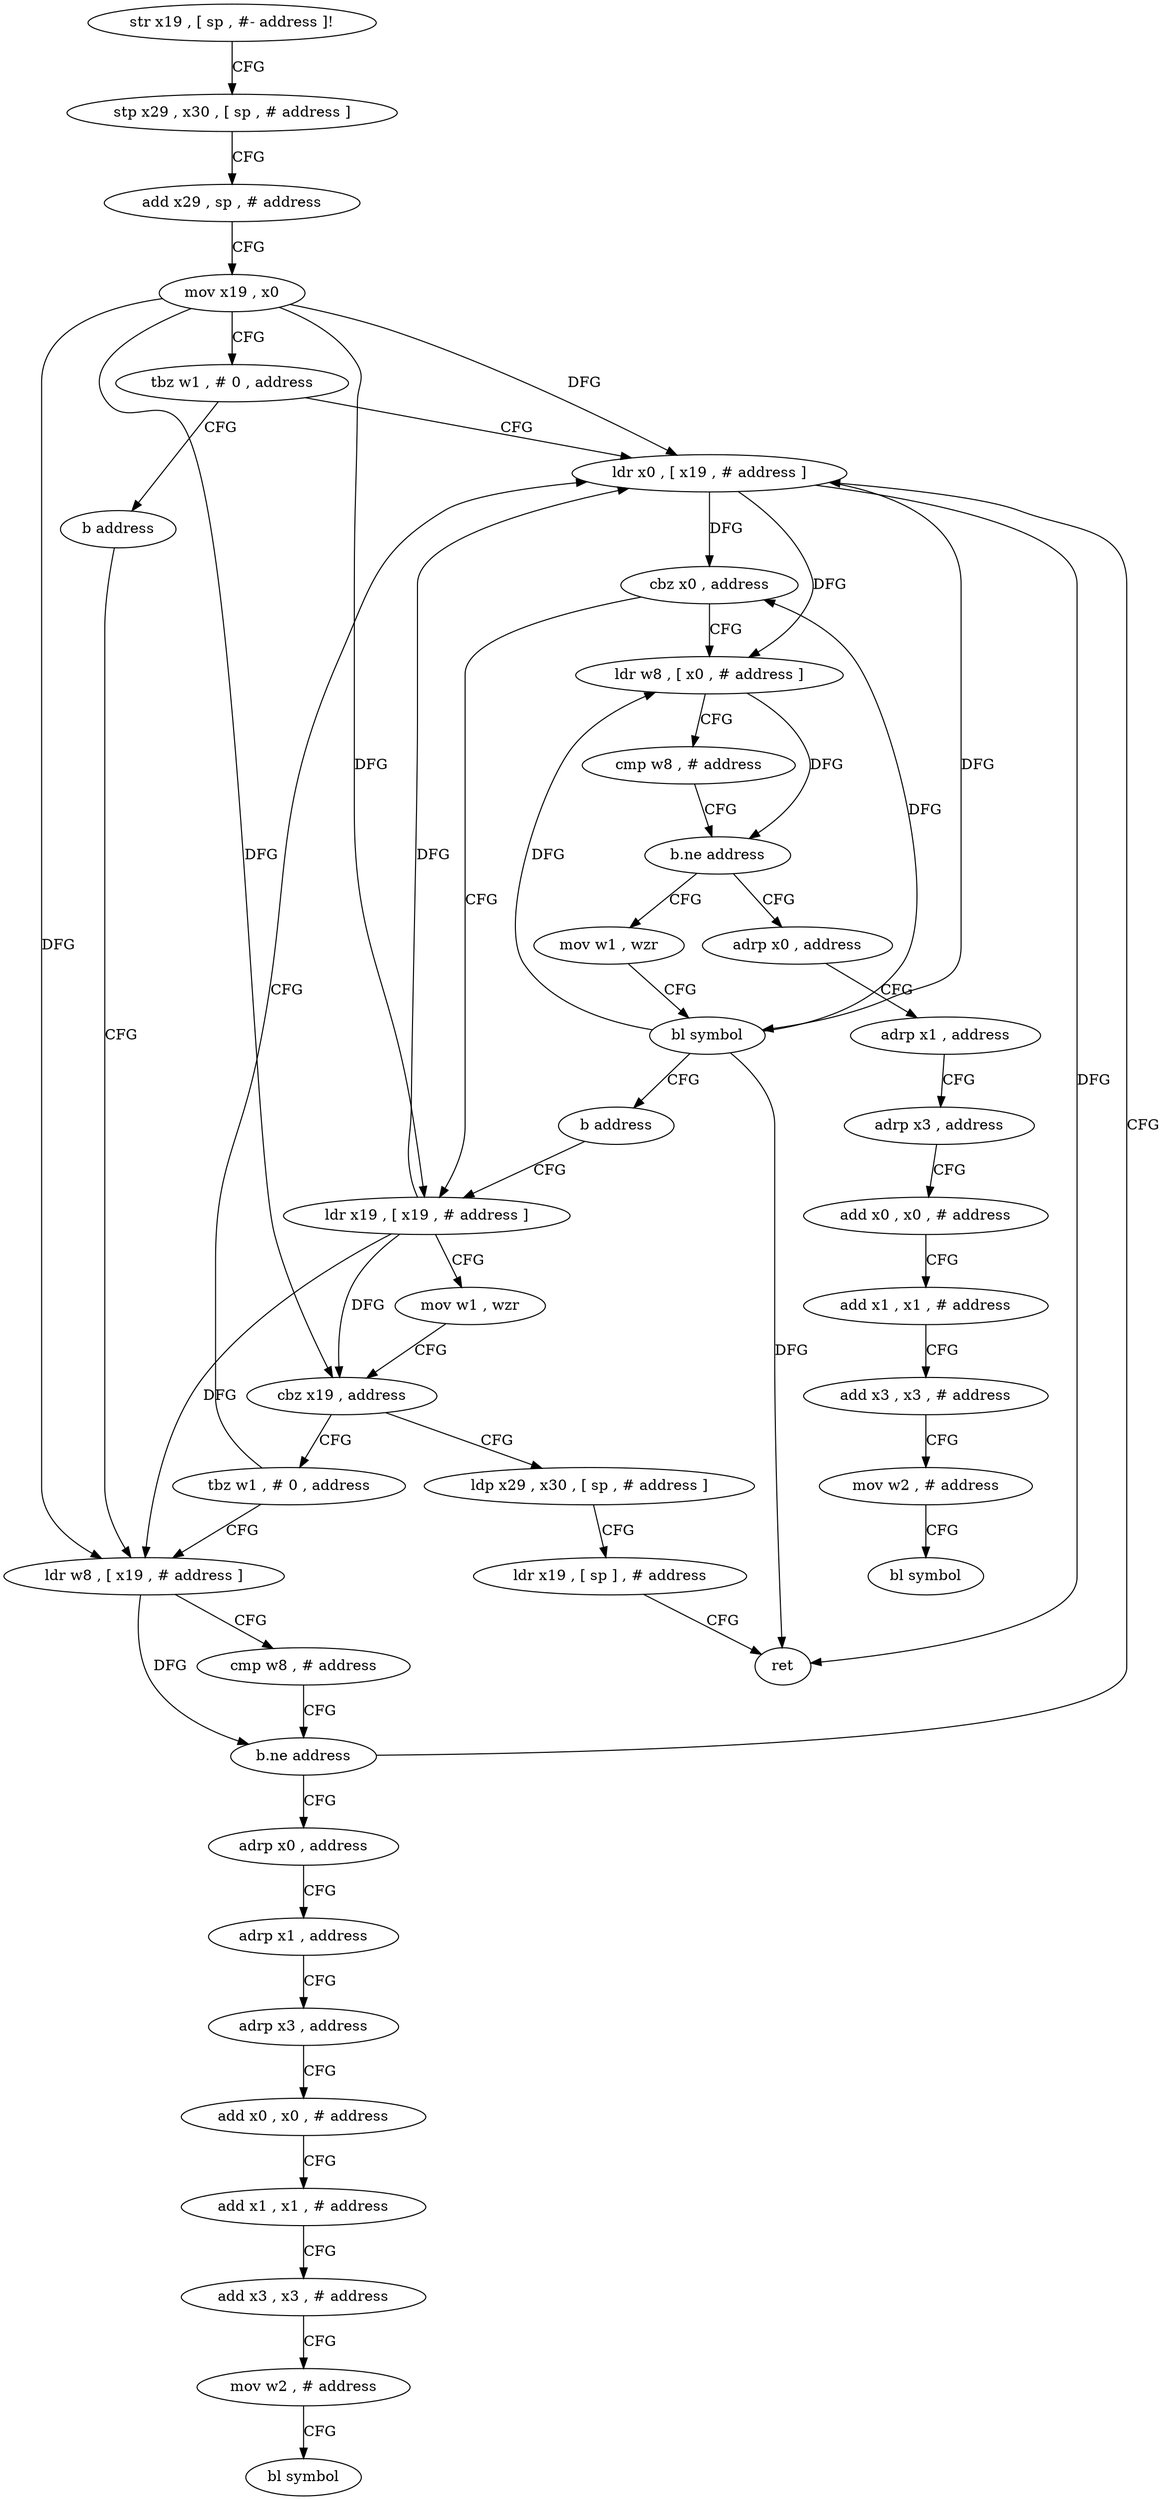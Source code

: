digraph "func" {
"4225152" [label = "str x19 , [ sp , #- address ]!" ]
"4225156" [label = "stp x29 , x30 , [ sp , # address ]" ]
"4225160" [label = "add x29 , sp , # address" ]
"4225164" [label = "mov x19 , x0" ]
"4225168" [label = "tbz w1 , # 0 , address" ]
"4225204" [label = "ldr x0 , [ x19 , # address ]" ]
"4225172" [label = "b address" ]
"4225208" [label = "cbz x0 , address" ]
"4225176" [label = "ldr x19 , [ x19 , # address ]" ]
"4225212" [label = "ldr w8 , [ x0 , # address ]" ]
"4225192" [label = "ldr w8 , [ x19 , # address ]" ]
"4225180" [label = "mov w1 , wzr" ]
"4225184" [label = "cbz x19 , address" ]
"4225236" [label = "ldp x29 , x30 , [ sp , # address ]" ]
"4225188" [label = "tbz w1 , # 0 , address" ]
"4225216" [label = "cmp w8 , # address" ]
"4225220" [label = "b.ne address" ]
"4225248" [label = "adrp x0 , address" ]
"4225224" [label = "mov w1 , wzr" ]
"4225196" [label = "cmp w8 , # address" ]
"4225200" [label = "b.ne address" ]
"4225280" [label = "adrp x0 , address" ]
"4225240" [label = "ldr x19 , [ sp ] , # address" ]
"4225244" [label = "ret" ]
"4225252" [label = "adrp x1 , address" ]
"4225256" [label = "adrp x3 , address" ]
"4225260" [label = "add x0 , x0 , # address" ]
"4225264" [label = "add x1 , x1 , # address" ]
"4225268" [label = "add x3 , x3 , # address" ]
"4225272" [label = "mov w2 , # address" ]
"4225276" [label = "bl symbol" ]
"4225228" [label = "bl symbol" ]
"4225232" [label = "b address" ]
"4225284" [label = "adrp x1 , address" ]
"4225288" [label = "adrp x3 , address" ]
"4225292" [label = "add x0 , x0 , # address" ]
"4225296" [label = "add x1 , x1 , # address" ]
"4225300" [label = "add x3 , x3 , # address" ]
"4225304" [label = "mov w2 , # address" ]
"4225308" [label = "bl symbol" ]
"4225152" -> "4225156" [ label = "CFG" ]
"4225156" -> "4225160" [ label = "CFG" ]
"4225160" -> "4225164" [ label = "CFG" ]
"4225164" -> "4225168" [ label = "CFG" ]
"4225164" -> "4225204" [ label = "DFG" ]
"4225164" -> "4225176" [ label = "DFG" ]
"4225164" -> "4225184" [ label = "DFG" ]
"4225164" -> "4225192" [ label = "DFG" ]
"4225168" -> "4225204" [ label = "CFG" ]
"4225168" -> "4225172" [ label = "CFG" ]
"4225204" -> "4225208" [ label = "DFG" ]
"4225204" -> "4225212" [ label = "DFG" ]
"4225204" -> "4225244" [ label = "DFG" ]
"4225204" -> "4225228" [ label = "DFG" ]
"4225172" -> "4225192" [ label = "CFG" ]
"4225208" -> "4225176" [ label = "CFG" ]
"4225208" -> "4225212" [ label = "CFG" ]
"4225176" -> "4225180" [ label = "CFG" ]
"4225176" -> "4225204" [ label = "DFG" ]
"4225176" -> "4225184" [ label = "DFG" ]
"4225176" -> "4225192" [ label = "DFG" ]
"4225212" -> "4225216" [ label = "CFG" ]
"4225212" -> "4225220" [ label = "DFG" ]
"4225192" -> "4225196" [ label = "CFG" ]
"4225192" -> "4225200" [ label = "DFG" ]
"4225180" -> "4225184" [ label = "CFG" ]
"4225184" -> "4225236" [ label = "CFG" ]
"4225184" -> "4225188" [ label = "CFG" ]
"4225236" -> "4225240" [ label = "CFG" ]
"4225188" -> "4225204" [ label = "CFG" ]
"4225188" -> "4225192" [ label = "CFG" ]
"4225216" -> "4225220" [ label = "CFG" ]
"4225220" -> "4225248" [ label = "CFG" ]
"4225220" -> "4225224" [ label = "CFG" ]
"4225248" -> "4225252" [ label = "CFG" ]
"4225224" -> "4225228" [ label = "CFG" ]
"4225196" -> "4225200" [ label = "CFG" ]
"4225200" -> "4225280" [ label = "CFG" ]
"4225200" -> "4225204" [ label = "CFG" ]
"4225280" -> "4225284" [ label = "CFG" ]
"4225240" -> "4225244" [ label = "CFG" ]
"4225252" -> "4225256" [ label = "CFG" ]
"4225256" -> "4225260" [ label = "CFG" ]
"4225260" -> "4225264" [ label = "CFG" ]
"4225264" -> "4225268" [ label = "CFG" ]
"4225268" -> "4225272" [ label = "CFG" ]
"4225272" -> "4225276" [ label = "CFG" ]
"4225228" -> "4225232" [ label = "CFG" ]
"4225228" -> "4225208" [ label = "DFG" ]
"4225228" -> "4225212" [ label = "DFG" ]
"4225228" -> "4225244" [ label = "DFG" ]
"4225232" -> "4225176" [ label = "CFG" ]
"4225284" -> "4225288" [ label = "CFG" ]
"4225288" -> "4225292" [ label = "CFG" ]
"4225292" -> "4225296" [ label = "CFG" ]
"4225296" -> "4225300" [ label = "CFG" ]
"4225300" -> "4225304" [ label = "CFG" ]
"4225304" -> "4225308" [ label = "CFG" ]
}
